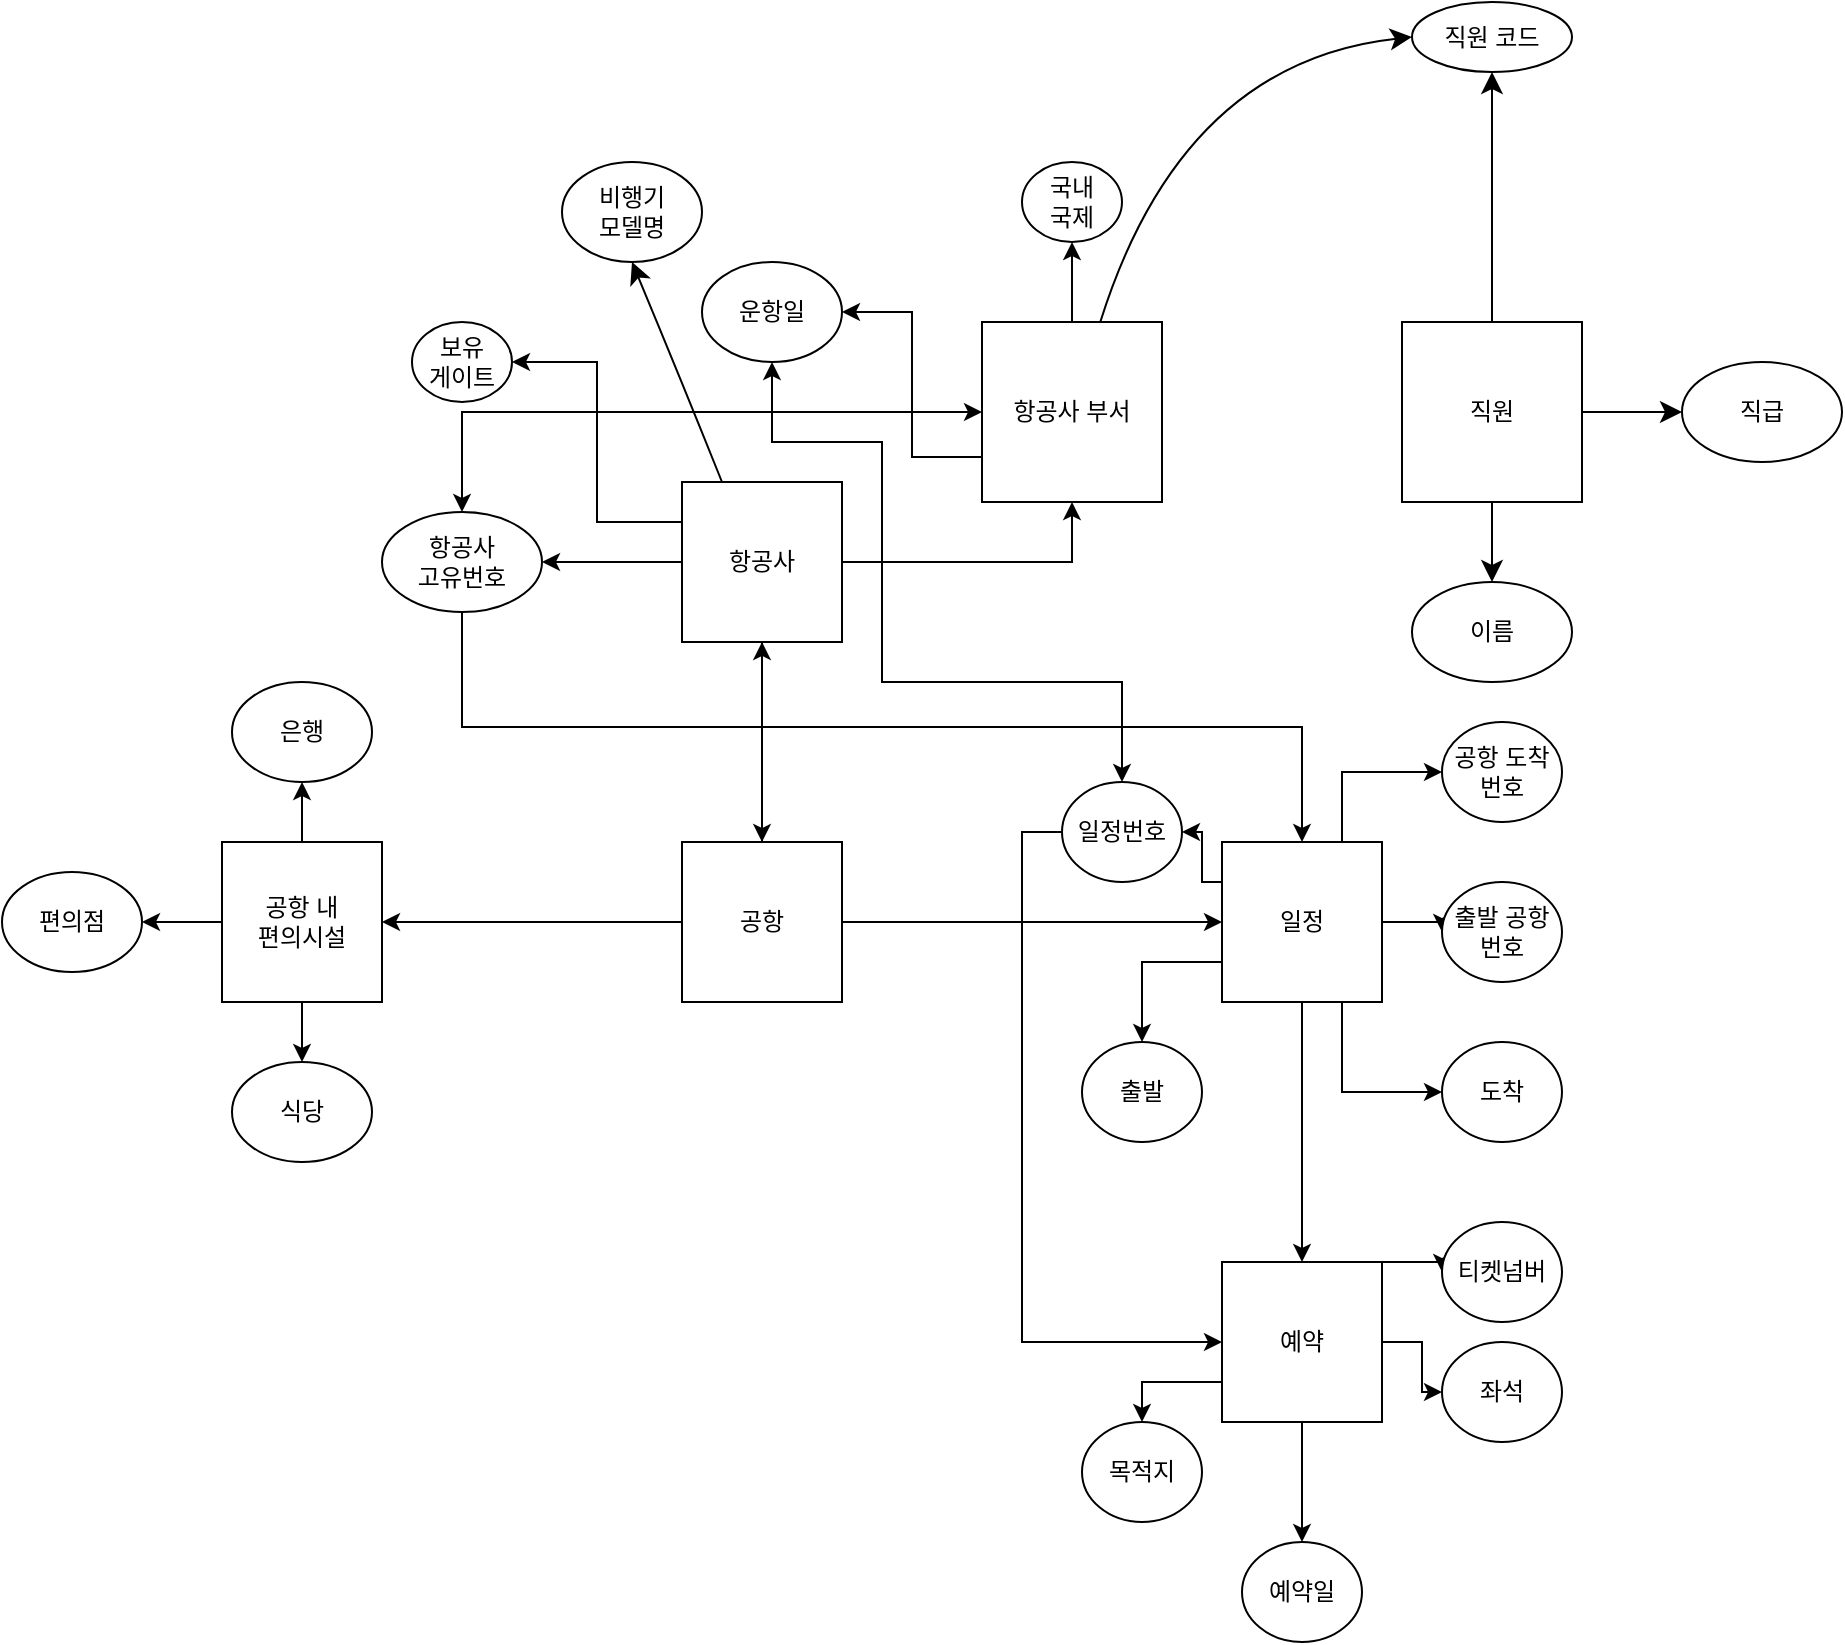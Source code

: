 <mxfile version="24.4.8" type="github">
  <diagram name="페이지-1" id="geKBbEWEFcXSWuYg8slL">
    <mxGraphModel dx="1674" dy="1999" grid="1" gridSize="10" guides="1" tooltips="1" connect="1" arrows="1" fold="1" page="1" pageScale="1" pageWidth="827" pageHeight="1169" math="0" shadow="0">
      <root>
        <mxCell id="0" />
        <mxCell id="1" parent="0" />
        <mxCell id="ENQD_48EzkkRwFqRb7_J-13" style="edgeStyle=orthogonalEdgeStyle;rounded=0;orthogonalLoop=1;jettySize=auto;html=1;exitX=0.5;exitY=1;exitDx=0;exitDy=0;" parent="1" source="ENQD_48EzkkRwFqRb7_J-1" edge="1">
          <mxGeometry relative="1" as="geometry">
            <mxPoint x="400" y="360" as="targetPoint" />
          </mxGeometry>
        </mxCell>
        <mxCell id="ENQD_48EzkkRwFqRb7_J-16" style="edgeStyle=orthogonalEdgeStyle;rounded=0;orthogonalLoop=1;jettySize=auto;html=1;exitX=1;exitY=0.5;exitDx=0;exitDy=0;entryX=0.5;entryY=1;entryDx=0;entryDy=0;" parent="1" source="ENQD_48EzkkRwFqRb7_J-1" target="ENQD_48EzkkRwFqRb7_J-7" edge="1">
          <mxGeometry relative="1" as="geometry" />
        </mxCell>
        <mxCell id="f2EloQLSNY7QdQ5oGlnk-18" style="edgeStyle=none;curved=1;rounded=0;orthogonalLoop=1;jettySize=auto;html=1;exitX=0.25;exitY=0;exitDx=0;exitDy=0;entryX=0.5;entryY=1;entryDx=0;entryDy=0;fontSize=12;startSize=8;endSize=8;" edge="1" parent="1" source="ENQD_48EzkkRwFqRb7_J-1" target="ENQD_48EzkkRwFqRb7_J-25">
          <mxGeometry relative="1" as="geometry">
            <Array as="points">
              <mxPoint x="360" y="130" />
            </Array>
          </mxGeometry>
        </mxCell>
        <mxCell id="ENQD_48EzkkRwFqRb7_J-1" value="항공사" style="whiteSpace=wrap;html=1;aspect=fixed;" parent="1" vertex="1">
          <mxGeometry x="360" y="180" width="80" height="80" as="geometry" />
        </mxCell>
        <mxCell id="bIkwEAlEce-EOL9KC1O9-4" style="edgeStyle=orthogonalEdgeStyle;rounded=0;orthogonalLoop=1;jettySize=auto;html=1;exitX=0.5;exitY=1;exitDx=0;exitDy=0;entryX=0.5;entryY=0;entryDx=0;entryDy=0;" parent="1" source="ENQD_48EzkkRwFqRb7_J-2" target="bIkwEAlEce-EOL9KC1O9-2" edge="1">
          <mxGeometry relative="1" as="geometry" />
        </mxCell>
        <mxCell id="bIkwEAlEce-EOL9KC1O9-5" style="edgeStyle=orthogonalEdgeStyle;rounded=0;orthogonalLoop=1;jettySize=auto;html=1;exitX=0;exitY=0.5;exitDx=0;exitDy=0;entryX=1;entryY=0.5;entryDx=0;entryDy=0;" parent="1" source="ENQD_48EzkkRwFqRb7_J-2" target="bIkwEAlEce-EOL9KC1O9-1" edge="1">
          <mxGeometry relative="1" as="geometry" />
        </mxCell>
        <mxCell id="bIkwEAlEce-EOL9KC1O9-6" style="edgeStyle=orthogonalEdgeStyle;rounded=0;orthogonalLoop=1;jettySize=auto;html=1;exitX=0.5;exitY=0;exitDx=0;exitDy=0;entryX=0.5;entryY=1;entryDx=0;entryDy=0;" parent="1" source="ENQD_48EzkkRwFqRb7_J-2" target="bIkwEAlEce-EOL9KC1O9-3" edge="1">
          <mxGeometry relative="1" as="geometry" />
        </mxCell>
        <mxCell id="ENQD_48EzkkRwFqRb7_J-2" value="공항 내&lt;div&gt;편의시설&lt;/div&gt;" style="whiteSpace=wrap;html=1;aspect=fixed;" parent="1" vertex="1">
          <mxGeometry x="130" y="360" width="80" height="80" as="geometry" />
        </mxCell>
        <mxCell id="ENQD_48EzkkRwFqRb7_J-35" style="edgeStyle=orthogonalEdgeStyle;rounded=0;orthogonalLoop=1;jettySize=auto;html=1;exitX=0.5;exitY=1;exitDx=0;exitDy=0;entryX=0.5;entryY=0;entryDx=0;entryDy=0;" parent="1" source="ENQD_48EzkkRwFqRb7_J-3" target="ENQD_48EzkkRwFqRb7_J-6" edge="1">
          <mxGeometry relative="1" as="geometry" />
        </mxCell>
        <mxCell id="ENQD_48EzkkRwFqRb7_J-44" style="edgeStyle=orthogonalEdgeStyle;rounded=0;orthogonalLoop=1;jettySize=auto;html=1;exitX=0;exitY=0.25;exitDx=0;exitDy=0;entryX=1;entryY=0.5;entryDx=0;entryDy=0;" parent="1" source="ENQD_48EzkkRwFqRb7_J-3" target="ENQD_48EzkkRwFqRb7_J-23" edge="1">
          <mxGeometry relative="1" as="geometry">
            <Array as="points">
              <mxPoint x="620" y="380" />
              <mxPoint x="620" y="355" />
            </Array>
          </mxGeometry>
        </mxCell>
        <mxCell id="ENQD_48EzkkRwFqRb7_J-45" style="edgeStyle=orthogonalEdgeStyle;rounded=0;orthogonalLoop=1;jettySize=auto;html=1;exitX=0;exitY=0.75;exitDx=0;exitDy=0;" parent="1" source="ENQD_48EzkkRwFqRb7_J-3" target="ENQD_48EzkkRwFqRb7_J-40" edge="1">
          <mxGeometry relative="1" as="geometry" />
        </mxCell>
        <mxCell id="ENQD_48EzkkRwFqRb7_J-46" style="edgeStyle=orthogonalEdgeStyle;rounded=0;orthogonalLoop=1;jettySize=auto;html=1;exitX=1;exitY=0.5;exitDx=0;exitDy=0;entryX=0;entryY=0.5;entryDx=0;entryDy=0;" parent="1" source="ENQD_48EzkkRwFqRb7_J-3" target="ENQD_48EzkkRwFqRb7_J-43" edge="1">
          <mxGeometry relative="1" as="geometry" />
        </mxCell>
        <mxCell id="ENQD_48EzkkRwFqRb7_J-47" style="edgeStyle=orthogonalEdgeStyle;rounded=0;orthogonalLoop=1;jettySize=auto;html=1;exitX=0.75;exitY=0;exitDx=0;exitDy=0;entryX=0;entryY=0.5;entryDx=0;entryDy=0;" parent="1" source="ENQD_48EzkkRwFqRb7_J-3" target="ENQD_48EzkkRwFqRb7_J-42" edge="1">
          <mxGeometry relative="1" as="geometry" />
        </mxCell>
        <mxCell id="ENQD_48EzkkRwFqRb7_J-48" style="edgeStyle=orthogonalEdgeStyle;rounded=0;orthogonalLoop=1;jettySize=auto;html=1;exitX=0.75;exitY=1;exitDx=0;exitDy=0;entryX=0;entryY=0.5;entryDx=0;entryDy=0;" parent="1" source="ENQD_48EzkkRwFqRb7_J-3" target="ENQD_48EzkkRwFqRb7_J-41" edge="1">
          <mxGeometry relative="1" as="geometry" />
        </mxCell>
        <mxCell id="ENQD_48EzkkRwFqRb7_J-3" value="일정" style="whiteSpace=wrap;html=1;aspect=fixed;" parent="1" vertex="1">
          <mxGeometry x="630" y="360" width="80" height="80" as="geometry" />
        </mxCell>
        <mxCell id="ENQD_48EzkkRwFqRb7_J-12" style="edgeStyle=orthogonalEdgeStyle;rounded=0;orthogonalLoop=1;jettySize=auto;html=1;exitX=0.5;exitY=0;exitDx=0;exitDy=0;entryX=0.5;entryY=1;entryDx=0;entryDy=0;" parent="1" source="ENQD_48EzkkRwFqRb7_J-4" target="ENQD_48EzkkRwFqRb7_J-1" edge="1">
          <mxGeometry relative="1" as="geometry" />
        </mxCell>
        <mxCell id="ENQD_48EzkkRwFqRb7_J-36" style="edgeStyle=orthogonalEdgeStyle;rounded=0;orthogonalLoop=1;jettySize=auto;html=1;exitX=0;exitY=0.5;exitDx=0;exitDy=0;entryX=1;entryY=0.5;entryDx=0;entryDy=0;" parent="1" source="ENQD_48EzkkRwFqRb7_J-4" target="ENQD_48EzkkRwFqRb7_J-2" edge="1">
          <mxGeometry relative="1" as="geometry" />
        </mxCell>
        <mxCell id="ENQD_48EzkkRwFqRb7_J-4" value="공항" style="whiteSpace=wrap;html=1;aspect=fixed;" parent="1" vertex="1">
          <mxGeometry x="360" y="360" width="80" height="80" as="geometry" />
        </mxCell>
        <mxCell id="ENQD_48EzkkRwFqRb7_J-60" style="edgeStyle=orthogonalEdgeStyle;rounded=0;orthogonalLoop=1;jettySize=auto;html=1;exitX=0;exitY=0.75;exitDx=0;exitDy=0;entryX=0.5;entryY=0;entryDx=0;entryDy=0;" parent="1" source="ENQD_48EzkkRwFqRb7_J-6" target="ENQD_48EzkkRwFqRb7_J-54" edge="1">
          <mxGeometry relative="1" as="geometry" />
        </mxCell>
        <mxCell id="ENQD_48EzkkRwFqRb7_J-63" style="edgeStyle=orthogonalEdgeStyle;rounded=0;orthogonalLoop=1;jettySize=auto;html=1;exitX=0.5;exitY=1;exitDx=0;exitDy=0;entryX=0.5;entryY=0;entryDx=0;entryDy=0;" parent="1" source="ENQD_48EzkkRwFqRb7_J-6" target="ENQD_48EzkkRwFqRb7_J-57" edge="1">
          <mxGeometry relative="1" as="geometry" />
        </mxCell>
        <mxCell id="ENQD_48EzkkRwFqRb7_J-66" style="edgeStyle=orthogonalEdgeStyle;rounded=0;orthogonalLoop=1;jettySize=auto;html=1;entryX=0;entryY=0.5;entryDx=0;entryDy=0;" parent="1" source="ENQD_48EzkkRwFqRb7_J-6" target="ENQD_48EzkkRwFqRb7_J-61" edge="1">
          <mxGeometry relative="1" as="geometry" />
        </mxCell>
        <mxCell id="ENQD_48EzkkRwFqRb7_J-67" style="edgeStyle=orthogonalEdgeStyle;rounded=0;orthogonalLoop=1;jettySize=auto;html=1;exitX=1;exitY=0;exitDx=0;exitDy=0;entryX=0;entryY=0.5;entryDx=0;entryDy=0;" parent="1" source="ENQD_48EzkkRwFqRb7_J-6" target="ENQD_48EzkkRwFqRb7_J-56" edge="1">
          <mxGeometry relative="1" as="geometry" />
        </mxCell>
        <mxCell id="ENQD_48EzkkRwFqRb7_J-6" value="예약" style="whiteSpace=wrap;html=1;aspect=fixed;" parent="1" vertex="1">
          <mxGeometry x="630" y="570" width="80" height="80" as="geometry" />
        </mxCell>
        <mxCell id="ENQD_48EzkkRwFqRb7_J-28" style="edgeStyle=orthogonalEdgeStyle;rounded=0;orthogonalLoop=1;jettySize=auto;html=1;exitX=0;exitY=0.75;exitDx=0;exitDy=0;entryX=1;entryY=0.5;entryDx=0;entryDy=0;" parent="1" source="ENQD_48EzkkRwFqRb7_J-7" target="ENQD_48EzkkRwFqRb7_J-29" edge="1">
          <mxGeometry relative="1" as="geometry">
            <mxPoint x="450" y="100" as="targetPoint" />
            <Array as="points">
              <mxPoint x="475" y="168" />
              <mxPoint x="475" y="95" />
            </Array>
          </mxGeometry>
        </mxCell>
        <mxCell id="ENQD_48EzkkRwFqRb7_J-32" style="edgeStyle=orthogonalEdgeStyle;rounded=0;orthogonalLoop=1;jettySize=auto;html=1;exitX=0.5;exitY=0;exitDx=0;exitDy=0;entryX=0.5;entryY=1;entryDx=0;entryDy=0;" parent="1" source="ENQD_48EzkkRwFqRb7_J-7" target="ENQD_48EzkkRwFqRb7_J-31" edge="1">
          <mxGeometry relative="1" as="geometry" />
        </mxCell>
        <mxCell id="ENQD_48EzkkRwFqRb7_J-33" style="edgeStyle=orthogonalEdgeStyle;rounded=0;orthogonalLoop=1;jettySize=auto;html=1;exitX=0;exitY=0.25;exitDx=0;exitDy=0;entryX=1;entryY=0.5;entryDx=0;entryDy=0;" parent="1" source="ENQD_48EzkkRwFqRb7_J-1" target="ENQD_48EzkkRwFqRb7_J-30" edge="1">
          <mxGeometry relative="1" as="geometry" />
        </mxCell>
        <mxCell id="f2EloQLSNY7QdQ5oGlnk-6" value="" style="edgeStyle=none;curved=1;rounded=0;orthogonalLoop=1;jettySize=auto;html=1;fontSize=12;startSize=8;endSize=8;entryX=0;entryY=0.5;entryDx=0;entryDy=0;" edge="1" parent="1" source="ENQD_48EzkkRwFqRb7_J-7" target="f2EloQLSNY7QdQ5oGlnk-8">
          <mxGeometry relative="1" as="geometry">
            <Array as="points">
              <mxPoint x="610" y="-30" />
            </Array>
          </mxGeometry>
        </mxCell>
        <mxCell id="ENQD_48EzkkRwFqRb7_J-7" value="&lt;font style=&quot;vertical-align: inherit;&quot;&gt;&lt;font style=&quot;vertical-align: inherit;&quot;&gt;&lt;font style=&quot;vertical-align: inherit;&quot;&gt;&lt;font style=&quot;vertical-align: inherit;&quot;&gt;&lt;font style=&quot;vertical-align: inherit;&quot;&gt;&lt;font style=&quot;vertical-align: inherit;&quot;&gt;&lt;font style=&quot;vertical-align: inherit;&quot;&gt;&lt;font style=&quot;vertical-align: inherit;&quot;&gt;&lt;font style=&quot;vertical-align: inherit;&quot;&gt;&lt;font style=&quot;vertical-align: inherit;&quot;&gt;항공사 부서&lt;br&gt;&lt;/font&gt;&lt;/font&gt;&lt;/font&gt;&lt;/font&gt;&lt;/font&gt;&lt;/font&gt;&lt;/font&gt;&lt;/font&gt;&lt;/font&gt;&lt;/font&gt;" style="whiteSpace=wrap;html=1;aspect=fixed;" parent="1" vertex="1">
          <mxGeometry x="510" y="100" width="90" height="90" as="geometry" />
        </mxCell>
        <mxCell id="ENQD_48EzkkRwFqRb7_J-38" style="edgeStyle=orthogonalEdgeStyle;rounded=0;orthogonalLoop=1;jettySize=auto;html=1;exitX=0.5;exitY=1;exitDx=0;exitDy=0;entryX=0.5;entryY=0;entryDx=0;entryDy=0;" parent="1" source="ENQD_48EzkkRwFqRb7_J-9" target="ENQD_48EzkkRwFqRb7_J-3" edge="1">
          <mxGeometry relative="1" as="geometry" />
        </mxCell>
        <mxCell id="ENQD_48EzkkRwFqRb7_J-9" value="항공사 &lt;br&gt;고유번호" style="ellipse;whiteSpace=wrap;html=1;" parent="1" vertex="1">
          <mxGeometry x="210" y="195" width="80" height="50" as="geometry" />
        </mxCell>
        <mxCell id="ENQD_48EzkkRwFqRb7_J-10" value="" style="endArrow=classic;html=1;rounded=0;entryX=1;entryY=0.5;entryDx=0;entryDy=0;exitX=0;exitY=0.5;exitDx=0;exitDy=0;" parent="1" source="ENQD_48EzkkRwFqRb7_J-1" target="ENQD_48EzkkRwFqRb7_J-9" edge="1">
          <mxGeometry width="50" height="50" relative="1" as="geometry">
            <mxPoint x="390" y="430" as="sourcePoint" />
            <mxPoint x="440" y="380" as="targetPoint" />
            <Array as="points">
              <mxPoint x="360" y="220" />
              <mxPoint x="320" y="220" />
            </Array>
          </mxGeometry>
        </mxCell>
        <mxCell id="ENQD_48EzkkRwFqRb7_J-21" value="" style="endArrow=classic;startArrow=classic;html=1;rounded=0;exitX=0.5;exitY=0;exitDx=0;exitDy=0;entryX=0;entryY=0.5;entryDx=0;entryDy=0;" parent="1" source="ENQD_48EzkkRwFqRb7_J-9" target="ENQD_48EzkkRwFqRb7_J-7" edge="1">
          <mxGeometry width="50" height="50" relative="1" as="geometry">
            <mxPoint x="390" y="430" as="sourcePoint" />
            <mxPoint x="440" y="380" as="targetPoint" />
            <Array as="points">
              <mxPoint x="250" y="145" />
            </Array>
          </mxGeometry>
        </mxCell>
        <mxCell id="ENQD_48EzkkRwFqRb7_J-53" style="edgeStyle=orthogonalEdgeStyle;rounded=0;orthogonalLoop=1;jettySize=auto;html=1;exitX=0;exitY=0.5;exitDx=0;exitDy=0;entryX=0;entryY=0.5;entryDx=0;entryDy=0;" parent="1" source="ENQD_48EzkkRwFqRb7_J-23" target="ENQD_48EzkkRwFqRb7_J-6" edge="1">
          <mxGeometry relative="1" as="geometry" />
        </mxCell>
        <mxCell id="ENQD_48EzkkRwFqRb7_J-23" value="일정번호" style="ellipse;whiteSpace=wrap;html=1;" parent="1" vertex="1">
          <mxGeometry x="550" y="330" width="60" height="50" as="geometry" />
        </mxCell>
        <mxCell id="ENQD_48EzkkRwFqRb7_J-25" value="비행기&lt;div&gt;&lt;span style=&quot;background-color: initial;&quot;&gt;모델명&lt;/span&gt;&lt;/div&gt;" style="ellipse;whiteSpace=wrap;html=1;" parent="1" vertex="1">
          <mxGeometry x="300" y="20" width="70" height="50" as="geometry" />
        </mxCell>
        <mxCell id="ENQD_48EzkkRwFqRb7_J-29" value="운항일" style="ellipse;whiteSpace=wrap;html=1;" parent="1" vertex="1">
          <mxGeometry x="370" y="70" width="70" height="50" as="geometry" />
        </mxCell>
        <mxCell id="ENQD_48EzkkRwFqRb7_J-30" value="보유&lt;div&gt;게이트&lt;/div&gt;" style="ellipse;whiteSpace=wrap;html=1;" parent="1" vertex="1">
          <mxGeometry x="225" y="100" width="50" height="40" as="geometry" />
        </mxCell>
        <mxCell id="ENQD_48EzkkRwFqRb7_J-31" value="국내&lt;div&gt;국제&lt;/div&gt;" style="ellipse;whiteSpace=wrap;html=1;" parent="1" vertex="1">
          <mxGeometry x="530" y="20" width="50" height="40" as="geometry" />
        </mxCell>
        <mxCell id="ENQD_48EzkkRwFqRb7_J-34" style="edgeStyle=orthogonalEdgeStyle;rounded=0;orthogonalLoop=1;jettySize=auto;html=1;exitX=1;exitY=0.5;exitDx=0;exitDy=0;entryX=0;entryY=0.5;entryDx=0;entryDy=0;" parent="1" source="ENQD_48EzkkRwFqRb7_J-4" target="ENQD_48EzkkRwFqRb7_J-3" edge="1">
          <mxGeometry relative="1" as="geometry" />
        </mxCell>
        <mxCell id="ENQD_48EzkkRwFqRb7_J-40" value="출발" style="ellipse;whiteSpace=wrap;html=1;" parent="1" vertex="1">
          <mxGeometry x="560" y="460" width="60" height="50" as="geometry" />
        </mxCell>
        <mxCell id="ENQD_48EzkkRwFqRb7_J-41" value="도착" style="ellipse;whiteSpace=wrap;html=1;" parent="1" vertex="1">
          <mxGeometry x="740" y="460" width="60" height="50" as="geometry" />
        </mxCell>
        <mxCell id="ENQD_48EzkkRwFqRb7_J-42" value="&lt;font style=&quot;vertical-align: inherit;&quot;&gt;&lt;font style=&quot;vertical-align: inherit;&quot;&gt;공항 도착&lt;/font&gt;&lt;/font&gt;&lt;div&gt;&lt;font style=&quot;vertical-align: inherit;&quot;&gt;&lt;font style=&quot;vertical-align: inherit;&quot;&gt;번호&lt;/font&gt;&lt;/font&gt;&lt;/div&gt;" style="ellipse;whiteSpace=wrap;html=1;" parent="1" vertex="1">
          <mxGeometry x="740" y="300" width="60" height="50" as="geometry" />
        </mxCell>
        <mxCell id="ENQD_48EzkkRwFqRb7_J-43" value="&lt;font style=&quot;vertical-align: inherit;&quot;&gt;&lt;font style=&quot;vertical-align: inherit;&quot;&gt;&lt;font style=&quot;vertical-align: inherit;&quot;&gt;&lt;font style=&quot;vertical-align: inherit;&quot;&gt;출발 공항&lt;/font&gt;&lt;/font&gt;&lt;/font&gt;&lt;/font&gt;&lt;div&gt;&lt;font style=&quot;vertical-align: inherit;&quot;&gt;&lt;font style=&quot;vertical-align: inherit;&quot;&gt;&lt;font style=&quot;vertical-align: inherit;&quot;&gt;&lt;font style=&quot;vertical-align: inherit;&quot;&gt;번호&lt;/font&gt;&lt;/font&gt;&lt;/font&gt;&lt;/font&gt;&lt;/div&gt;" style="ellipse;whiteSpace=wrap;html=1;" parent="1" vertex="1">
          <mxGeometry x="740" y="380" width="60" height="50" as="geometry" />
        </mxCell>
        <mxCell id="ENQD_48EzkkRwFqRb7_J-52" value="" style="endArrow=classic;startArrow=classic;html=1;rounded=0;entryX=0.5;entryY=1;entryDx=0;entryDy=0;exitX=0.5;exitY=0;exitDx=0;exitDy=0;" parent="1" source="ENQD_48EzkkRwFqRb7_J-23" target="ENQD_48EzkkRwFqRb7_J-29" edge="1">
          <mxGeometry width="50" height="50" relative="1" as="geometry">
            <mxPoint x="560" y="440" as="sourcePoint" />
            <mxPoint x="610" y="390" as="targetPoint" />
            <Array as="points">
              <mxPoint x="580" y="280" />
              <mxPoint x="460" y="280" />
              <mxPoint x="460" y="160" />
              <mxPoint x="405" y="160" />
            </Array>
          </mxGeometry>
        </mxCell>
        <mxCell id="ENQD_48EzkkRwFqRb7_J-54" value="목적지" style="ellipse;whiteSpace=wrap;html=1;" parent="1" vertex="1">
          <mxGeometry x="560" y="650" width="60" height="50" as="geometry" />
        </mxCell>
        <mxCell id="ENQD_48EzkkRwFqRb7_J-56" value="티켓넘버" style="ellipse;whiteSpace=wrap;html=1;" parent="1" vertex="1">
          <mxGeometry x="740" y="550" width="60" height="50" as="geometry" />
        </mxCell>
        <mxCell id="ENQD_48EzkkRwFqRb7_J-57" value="예약일" style="ellipse;whiteSpace=wrap;html=1;" parent="1" vertex="1">
          <mxGeometry x="640" y="710" width="60" height="50" as="geometry" />
        </mxCell>
        <mxCell id="ENQD_48EzkkRwFqRb7_J-61" value="좌석" style="ellipse;whiteSpace=wrap;html=1;" parent="1" vertex="1">
          <mxGeometry x="740" y="610" width="60" height="50" as="geometry" />
        </mxCell>
        <mxCell id="bIkwEAlEce-EOL9KC1O9-1" value="&lt;font style=&quot;vertical-align: inherit;&quot;&gt;&lt;font style=&quot;vertical-align: inherit;&quot;&gt;편의점&lt;/font&gt;&lt;/font&gt;" style="ellipse;whiteSpace=wrap;html=1;" parent="1" vertex="1">
          <mxGeometry x="20" y="375" width="70" height="50" as="geometry" />
        </mxCell>
        <mxCell id="bIkwEAlEce-EOL9KC1O9-2" value="&lt;font style=&quot;vertical-align: inherit;&quot;&gt;&lt;font style=&quot;vertical-align: inherit;&quot;&gt;식당&lt;/font&gt;&lt;/font&gt;" style="ellipse;whiteSpace=wrap;html=1;" parent="1" vertex="1">
          <mxGeometry x="135" y="470" width="70" height="50" as="geometry" />
        </mxCell>
        <mxCell id="bIkwEAlEce-EOL9KC1O9-3" value="&lt;font style=&quot;vertical-align: inherit;&quot;&gt;&lt;font style=&quot;vertical-align: inherit;&quot;&gt;은행&lt;/font&gt;&lt;/font&gt;" style="ellipse;whiteSpace=wrap;html=1;" parent="1" vertex="1">
          <mxGeometry x="135" y="280" width="70" height="50" as="geometry" />
        </mxCell>
        <mxCell id="f2EloQLSNY7QdQ5oGlnk-9" value="" style="edgeStyle=none;curved=1;rounded=0;orthogonalLoop=1;jettySize=auto;html=1;fontSize=12;startSize=8;endSize=8;" edge="1" parent="1" source="f2EloQLSNY7QdQ5oGlnk-5" target="f2EloQLSNY7QdQ5oGlnk-8">
          <mxGeometry relative="1" as="geometry" />
        </mxCell>
        <mxCell id="f2EloQLSNY7QdQ5oGlnk-11" value="" style="edgeStyle=none;curved=1;rounded=0;orthogonalLoop=1;jettySize=auto;html=1;fontSize=12;startSize=8;endSize=8;" edge="1" parent="1" source="f2EloQLSNY7QdQ5oGlnk-5" target="f2EloQLSNY7QdQ5oGlnk-10">
          <mxGeometry relative="1" as="geometry" />
        </mxCell>
        <mxCell id="f2EloQLSNY7QdQ5oGlnk-16" style="edgeStyle=none;curved=1;rounded=0;orthogonalLoop=1;jettySize=auto;html=1;exitX=0.5;exitY=1;exitDx=0;exitDy=0;fontSize=12;startSize=8;endSize=8;" edge="1" parent="1" source="f2EloQLSNY7QdQ5oGlnk-5">
          <mxGeometry relative="1" as="geometry">
            <mxPoint x="765" y="230" as="targetPoint" />
          </mxGeometry>
        </mxCell>
        <mxCell id="f2EloQLSNY7QdQ5oGlnk-5" value="&lt;font style=&quot;vertical-align: inherit;&quot;&gt;&lt;font style=&quot;vertical-align: inherit;&quot;&gt;&lt;font style=&quot;vertical-align: inherit;&quot;&gt;&lt;font style=&quot;vertical-align: inherit;&quot;&gt;&lt;font style=&quot;vertical-align: inherit;&quot;&gt;&lt;font style=&quot;vertical-align: inherit;&quot;&gt;&lt;font style=&quot;vertical-align: inherit;&quot;&gt;&lt;font style=&quot;vertical-align: inherit;&quot;&gt;&lt;font style=&quot;vertical-align: inherit;&quot;&gt;&lt;font style=&quot;vertical-align: inherit;&quot;&gt;&lt;font style=&quot;vertical-align: inherit;&quot;&gt;&lt;font style=&quot;vertical-align: inherit;&quot;&gt;&lt;font style=&quot;vertical-align: inherit;&quot;&gt;&lt;font style=&quot;vertical-align: inherit;&quot;&gt;직원&lt;/font&gt;&lt;/font&gt;&lt;/font&gt;&lt;/font&gt;&lt;br&gt;&lt;/font&gt;&lt;/font&gt;&lt;/font&gt;&lt;/font&gt;&lt;/font&gt;&lt;/font&gt;&lt;/font&gt;&lt;/font&gt;&lt;/font&gt;&lt;/font&gt;" style="whiteSpace=wrap;html=1;aspect=fixed;" vertex="1" parent="1">
          <mxGeometry x="720" y="100" width="90" height="90" as="geometry" />
        </mxCell>
        <mxCell id="f2EloQLSNY7QdQ5oGlnk-8" value="&lt;font style=&quot;vertical-align: inherit;&quot;&gt;&lt;font style=&quot;vertical-align: inherit;&quot;&gt;직원 코드&lt;/font&gt;&lt;/font&gt;" style="ellipse;whiteSpace=wrap;html=1;" vertex="1" parent="1">
          <mxGeometry x="725" y="-60" width="80" height="35" as="geometry" />
        </mxCell>
        <mxCell id="f2EloQLSNY7QdQ5oGlnk-10" value="&lt;font style=&quot;vertical-align: inherit;&quot;&gt;&lt;font style=&quot;vertical-align: inherit;&quot;&gt;직급&lt;/font&gt;&lt;/font&gt;" style="ellipse;whiteSpace=wrap;html=1;" vertex="1" parent="1">
          <mxGeometry x="860" y="120" width="80" height="50" as="geometry" />
        </mxCell>
        <mxCell id="f2EloQLSNY7QdQ5oGlnk-17" value="&lt;font style=&quot;vertical-align: inherit;&quot;&gt;&lt;font style=&quot;vertical-align: inherit;&quot;&gt;&lt;font style=&quot;vertical-align: inherit;&quot;&gt;&lt;font style=&quot;vertical-align: inherit;&quot;&gt;이름&lt;/font&gt;&lt;/font&gt;&lt;/font&gt;&lt;/font&gt;" style="ellipse;whiteSpace=wrap;html=1;" vertex="1" parent="1">
          <mxGeometry x="725" y="230" width="80" height="50" as="geometry" />
        </mxCell>
      </root>
    </mxGraphModel>
  </diagram>
</mxfile>

